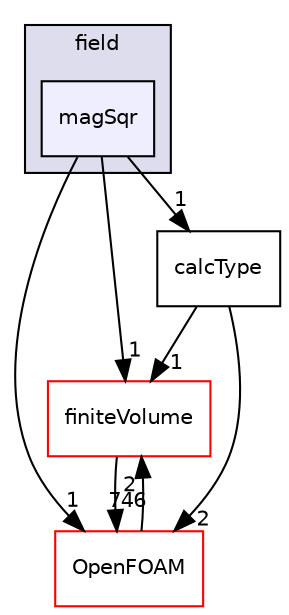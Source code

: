 digraph "src/postProcessing/foamCalcFunctions/field/magSqr" {
  bgcolor=transparent;
  compound=true
  node [ fontsize="10", fontname="Helvetica"];
  edge [ labelfontsize="10", labelfontname="Helvetica"];
  subgraph clusterdir_bfcb018a42f8a829ae9e479a66188d55 {
    graph [ bgcolor="#ddddee", pencolor="black", label="field" fontname="Helvetica", fontsize="10", URL="dir_bfcb018a42f8a829ae9e479a66188d55.html"]
  dir_30c3e4a73e6c9f065c2ae54beee819e7 [shape=box, label="magSqr", style="filled", fillcolor="#eeeeff", pencolor="black", URL="dir_30c3e4a73e6c9f065c2ae54beee819e7.html"];
  }
  dir_9bd15774b555cf7259a6fa18f99fe99b [shape=box label="finiteVolume" color="red" URL="dir_9bd15774b555cf7259a6fa18f99fe99b.html"];
  dir_c5473ff19b20e6ec4dfe5c310b3778a8 [shape=box label="OpenFOAM" color="red" URL="dir_c5473ff19b20e6ec4dfe5c310b3778a8.html"];
  dir_8cc17f8dfc78ec3c29315950341ce9ca [shape=box label="calcType" URL="dir_8cc17f8dfc78ec3c29315950341ce9ca.html"];
  dir_9bd15774b555cf7259a6fa18f99fe99b->dir_c5473ff19b20e6ec4dfe5c310b3778a8 [headlabel="746", labeldistance=1.5 headhref="dir_000898_001898.html"];
  dir_30c3e4a73e6c9f065c2ae54beee819e7->dir_9bd15774b555cf7259a6fa18f99fe99b [headlabel="1", labeldistance=1.5 headhref="dir_002476_000898.html"];
  dir_30c3e4a73e6c9f065c2ae54beee819e7->dir_c5473ff19b20e6ec4dfe5c310b3778a8 [headlabel="1", labeldistance=1.5 headhref="dir_002476_001898.html"];
  dir_30c3e4a73e6c9f065c2ae54beee819e7->dir_8cc17f8dfc78ec3c29315950341ce9ca [headlabel="1", labeldistance=1.5 headhref="dir_002476_002466.html"];
  dir_c5473ff19b20e6ec4dfe5c310b3778a8->dir_9bd15774b555cf7259a6fa18f99fe99b [headlabel="2", labeldistance=1.5 headhref="dir_001898_000898.html"];
  dir_8cc17f8dfc78ec3c29315950341ce9ca->dir_9bd15774b555cf7259a6fa18f99fe99b [headlabel="1", labeldistance=1.5 headhref="dir_002466_000898.html"];
  dir_8cc17f8dfc78ec3c29315950341ce9ca->dir_c5473ff19b20e6ec4dfe5c310b3778a8 [headlabel="2", labeldistance=1.5 headhref="dir_002466_001898.html"];
}
